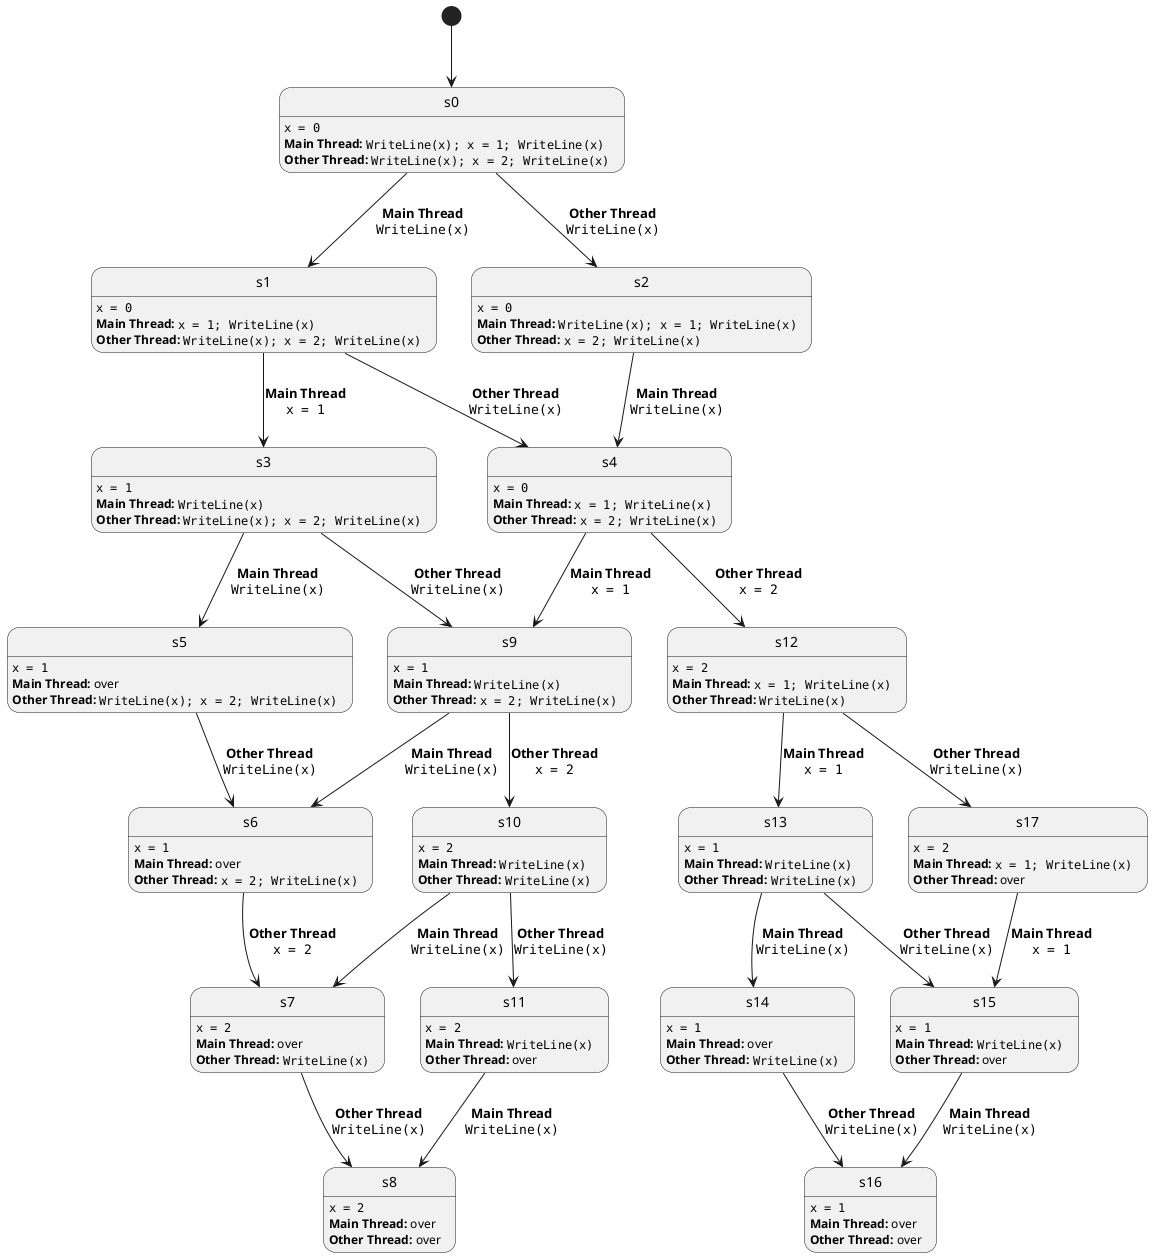 @startuml
[*] --> s0

s0: ""x = 0""
s0: **Main Thread:** ""WriteLine(x); x = 1; WriteLine(x)""
s0: **Other Thread:** ""WriteLine(x); x = 2; WriteLine(x)""

s0 --> s1: **Main Thread**\n""WriteLine(x)""
s0 --> s2: **Other Thread**\n""WriteLine(x)""

s1: ""x = 0""
s1: **Main Thread:** ""x = 1; WriteLine(x)""
s1: **Other Thread:** ""WriteLine(x); x = 2; WriteLine(x)""

s2: ""x = 0""
s2: **Main Thread:** ""WriteLine(x); x = 1; WriteLine(x)""
s2: **Other Thread:** ""x = 2; WriteLine(x)""


s1 --> s3: **Main Thread**\n""x = 1""
s1 --> s4: **Other Thread**\n""WriteLine(x)""
s2 --> s4: **Main Thread**\n""WriteLine(x)""

s3: ""x = 1""
s3: **Main Thread:** ""WriteLine(x)""
s3: **Other Thread:** ""WriteLine(x); x = 2; WriteLine(x)""

s4: ""x = 0""
s4: **Main Thread:** ""x = 1; WriteLine(x)""
s4: **Other Thread:** ""x = 2; WriteLine(x)""

s3 --> s5: **Main Thread**\n""WriteLine(x)""

s5: ""x = 1""
s5: **Main Thread:** over
s5: **Other Thread:** ""WriteLine(x); x = 2; WriteLine(x)""

s5 --> s6: **Other Thread**\n""WriteLine(x)""

s6: ""x = 1""
s6: **Main Thread:** over
s6: **Other Thread:** ""x = 2; WriteLine(x)""

s6 --> s7: **Other Thread**\n""x = 2""

s7: ""x = 2""
s7: **Main Thread:** over
s7: **Other Thread:** ""WriteLine(x)""

s7 --> s8: **Other Thread**\n""WriteLine(x)""

s8: ""x = 2""
s8: **Main Thread:** over
s8: **Other Thread:** over

s3 --> s9: **Other Thread**\n""WriteLine(x)""

s9: ""x = 1""
s9: **Main Thread:** ""WriteLine(x)""
s9: **Other Thread:** ""x = 2; WriteLine(x)""

s9 --> s6: **Main Thread**\n""WriteLine(x)""

s9 --> s10: **Other Thread**\n""x = 2""

s10: ""x = 2""
s10: **Main Thread:** ""WriteLine(x)""
s10: **Other Thread:** ""WriteLine(x)""

s10 --> s7: **Main Thread**\n""WriteLine(x)""
s10 --> s11: **Other Thread**\n""WriteLine(x)""

s11: ""x = 2""
s11: **Main Thread:** ""WriteLine(x)""
s11: **Other Thread:** over

s11 --> s8: **Main Thread**\n""WriteLine(x)""

s4 --> s9: **Main Thread**\n""x = 1""

s4 --> s12: **Other Thread**\n""x = 2""

s12: ""x = 2""
s12: **Main Thread:** ""x = 1; WriteLine(x)""
s12: **Other Thread:** ""WriteLine(x)""

s12 --> s13: **Main Thread**\n""x = 1""

s13: ""x = 1""
s13: **Main Thread:** ""WriteLine(x)""
s13: **Other Thread:** ""WriteLine(x)""

s13 --> s14: **Main Thread**\n""WriteLine(x)""
s13 --> s15: **Other Thread**\n""WriteLine(x)""

s14: ""x = 1""
s14: **Main Thread:** over
s14: **Other Thread:** ""WriteLine(x)""

s15: ""x = 1""
s15: **Main Thread:** ""WriteLine(x)""
s15: **Other Thread:** over

s15 --> s16: **Main Thread**\n""WriteLine(x)""
s14 --> s16: **Other Thread**\n""WriteLine(x)""

s16: ""x = 1""
s16: **Main Thread:** over
s16: **Other Thread:** over

s12 --> s17: **Other Thread**\n""WriteLine(x)""

s17: ""x = 2""
s17: **Main Thread:** ""x = 1; WriteLine(x)""
s17: **Other Thread:** over

s17 --> s15: **Main Thread**\n""x = 1""

@enduml